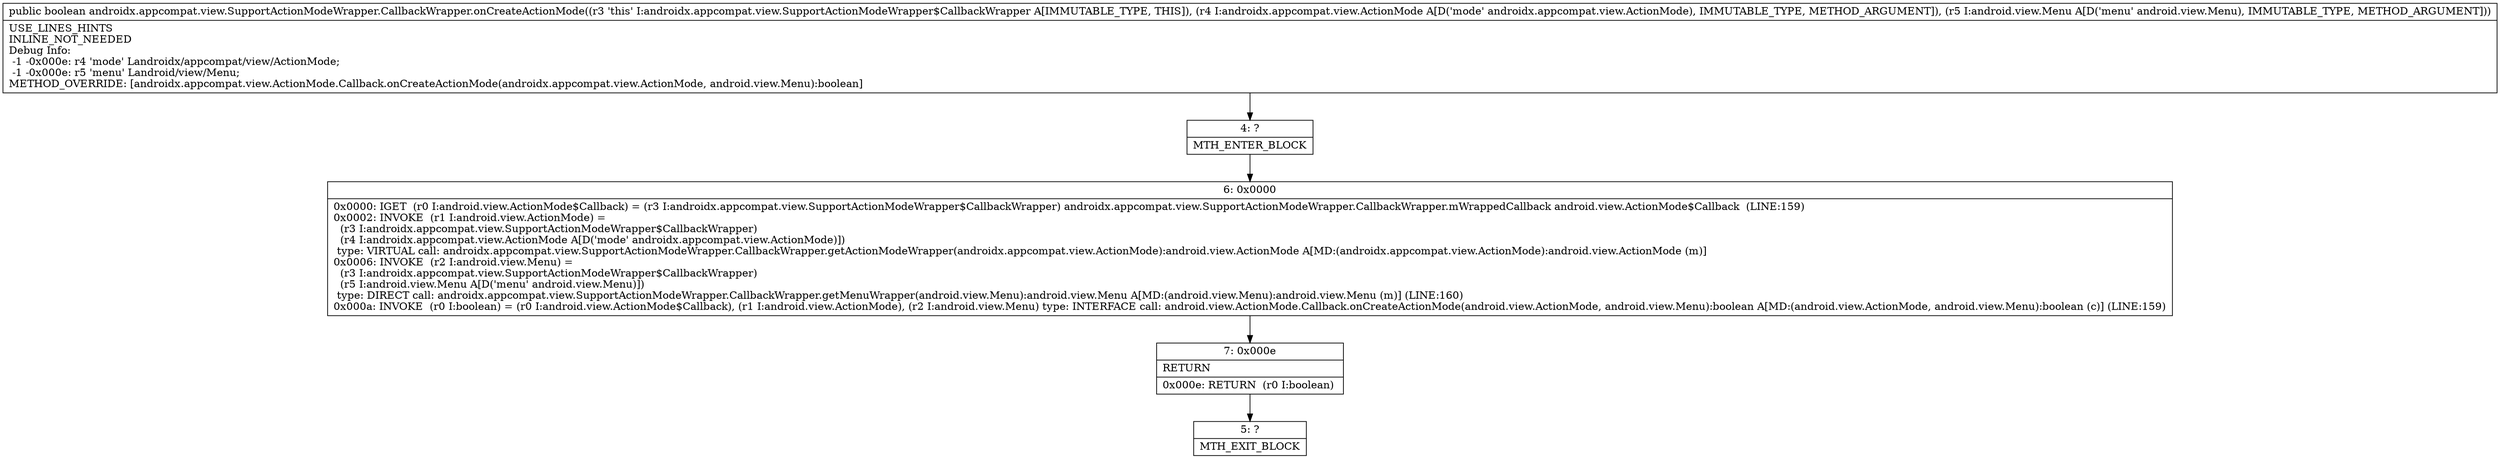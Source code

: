 digraph "CFG forandroidx.appcompat.view.SupportActionModeWrapper.CallbackWrapper.onCreateActionMode(Landroidx\/appcompat\/view\/ActionMode;Landroid\/view\/Menu;)Z" {
Node_4 [shape=record,label="{4\:\ ?|MTH_ENTER_BLOCK\l}"];
Node_6 [shape=record,label="{6\:\ 0x0000|0x0000: IGET  (r0 I:android.view.ActionMode$Callback) = (r3 I:androidx.appcompat.view.SupportActionModeWrapper$CallbackWrapper) androidx.appcompat.view.SupportActionModeWrapper.CallbackWrapper.mWrappedCallback android.view.ActionMode$Callback  (LINE:159)\l0x0002: INVOKE  (r1 I:android.view.ActionMode) = \l  (r3 I:androidx.appcompat.view.SupportActionModeWrapper$CallbackWrapper)\l  (r4 I:androidx.appcompat.view.ActionMode A[D('mode' androidx.appcompat.view.ActionMode)])\l type: VIRTUAL call: androidx.appcompat.view.SupportActionModeWrapper.CallbackWrapper.getActionModeWrapper(androidx.appcompat.view.ActionMode):android.view.ActionMode A[MD:(androidx.appcompat.view.ActionMode):android.view.ActionMode (m)]\l0x0006: INVOKE  (r2 I:android.view.Menu) = \l  (r3 I:androidx.appcompat.view.SupportActionModeWrapper$CallbackWrapper)\l  (r5 I:android.view.Menu A[D('menu' android.view.Menu)])\l type: DIRECT call: androidx.appcompat.view.SupportActionModeWrapper.CallbackWrapper.getMenuWrapper(android.view.Menu):android.view.Menu A[MD:(android.view.Menu):android.view.Menu (m)] (LINE:160)\l0x000a: INVOKE  (r0 I:boolean) = (r0 I:android.view.ActionMode$Callback), (r1 I:android.view.ActionMode), (r2 I:android.view.Menu) type: INTERFACE call: android.view.ActionMode.Callback.onCreateActionMode(android.view.ActionMode, android.view.Menu):boolean A[MD:(android.view.ActionMode, android.view.Menu):boolean (c)] (LINE:159)\l}"];
Node_7 [shape=record,label="{7\:\ 0x000e|RETURN\l|0x000e: RETURN  (r0 I:boolean) \l}"];
Node_5 [shape=record,label="{5\:\ ?|MTH_EXIT_BLOCK\l}"];
MethodNode[shape=record,label="{public boolean androidx.appcompat.view.SupportActionModeWrapper.CallbackWrapper.onCreateActionMode((r3 'this' I:androidx.appcompat.view.SupportActionModeWrapper$CallbackWrapper A[IMMUTABLE_TYPE, THIS]), (r4 I:androidx.appcompat.view.ActionMode A[D('mode' androidx.appcompat.view.ActionMode), IMMUTABLE_TYPE, METHOD_ARGUMENT]), (r5 I:android.view.Menu A[D('menu' android.view.Menu), IMMUTABLE_TYPE, METHOD_ARGUMENT]))  | USE_LINES_HINTS\lINLINE_NOT_NEEDED\lDebug Info:\l  \-1 \-0x000e: r4 'mode' Landroidx\/appcompat\/view\/ActionMode;\l  \-1 \-0x000e: r5 'menu' Landroid\/view\/Menu;\lMETHOD_OVERRIDE: [androidx.appcompat.view.ActionMode.Callback.onCreateActionMode(androidx.appcompat.view.ActionMode, android.view.Menu):boolean]\l}"];
MethodNode -> Node_4;Node_4 -> Node_6;
Node_6 -> Node_7;
Node_7 -> Node_5;
}

